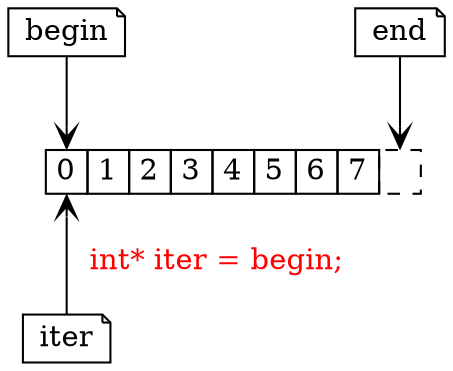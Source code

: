 digraph {
  node [shape = none;];
  edge [arrowhead = vee;];
  splines = line;
  
  array [label = <
    <TABLE BORDER = "0" CELLBORDER = "1" CELLSPACING = "0">
    <TR>
    <TD WIDTH = "20" HEIGHT = "20" PORT = "a0">0</TD>
    <TD WIDTH = "20" HEIGHT = "20" PORT = "a1">1</TD>
    <TD WIDTH = "20" HEIGHT = "20" PORT = "a2">2</TD>
    <TD WIDTH = "20" HEIGHT = "20" PORT = "a3">3</TD>
    <TD WIDTH = "20" HEIGHT = "20" PORT = "a4">4</TD>
    <TD WIDTH = "20" HEIGHT = "20" PORT = "a5">5</TD>
    <TD WIDTH = "20" HEIGHT = "20" PORT = "a6">6</TD>
    <TD WIDTH = "20" HEIGHT = "20" PORT = "a7">7</TD>
    <TD WIDTH = "20" HEIGHT = "20" PORT = "a8" STYLE = "DASHED"></TD>
    </TR>
    </TABLE>>;];
  
  subgraph {
    node [shape = note; width = 0; height = 0;];
    begin;
    end;
  }
  
  subgraph {
    node [shape = note; width = 0; height = 0;];
    iter;
  }
  
  begin -> array:a0;
  end -> array:a8;
  
  iter -> array:a0 [constraint = false; fontcolor = red; label = "int* iter = begin;";];
  array:a0 -> iter [style = invis;];
}